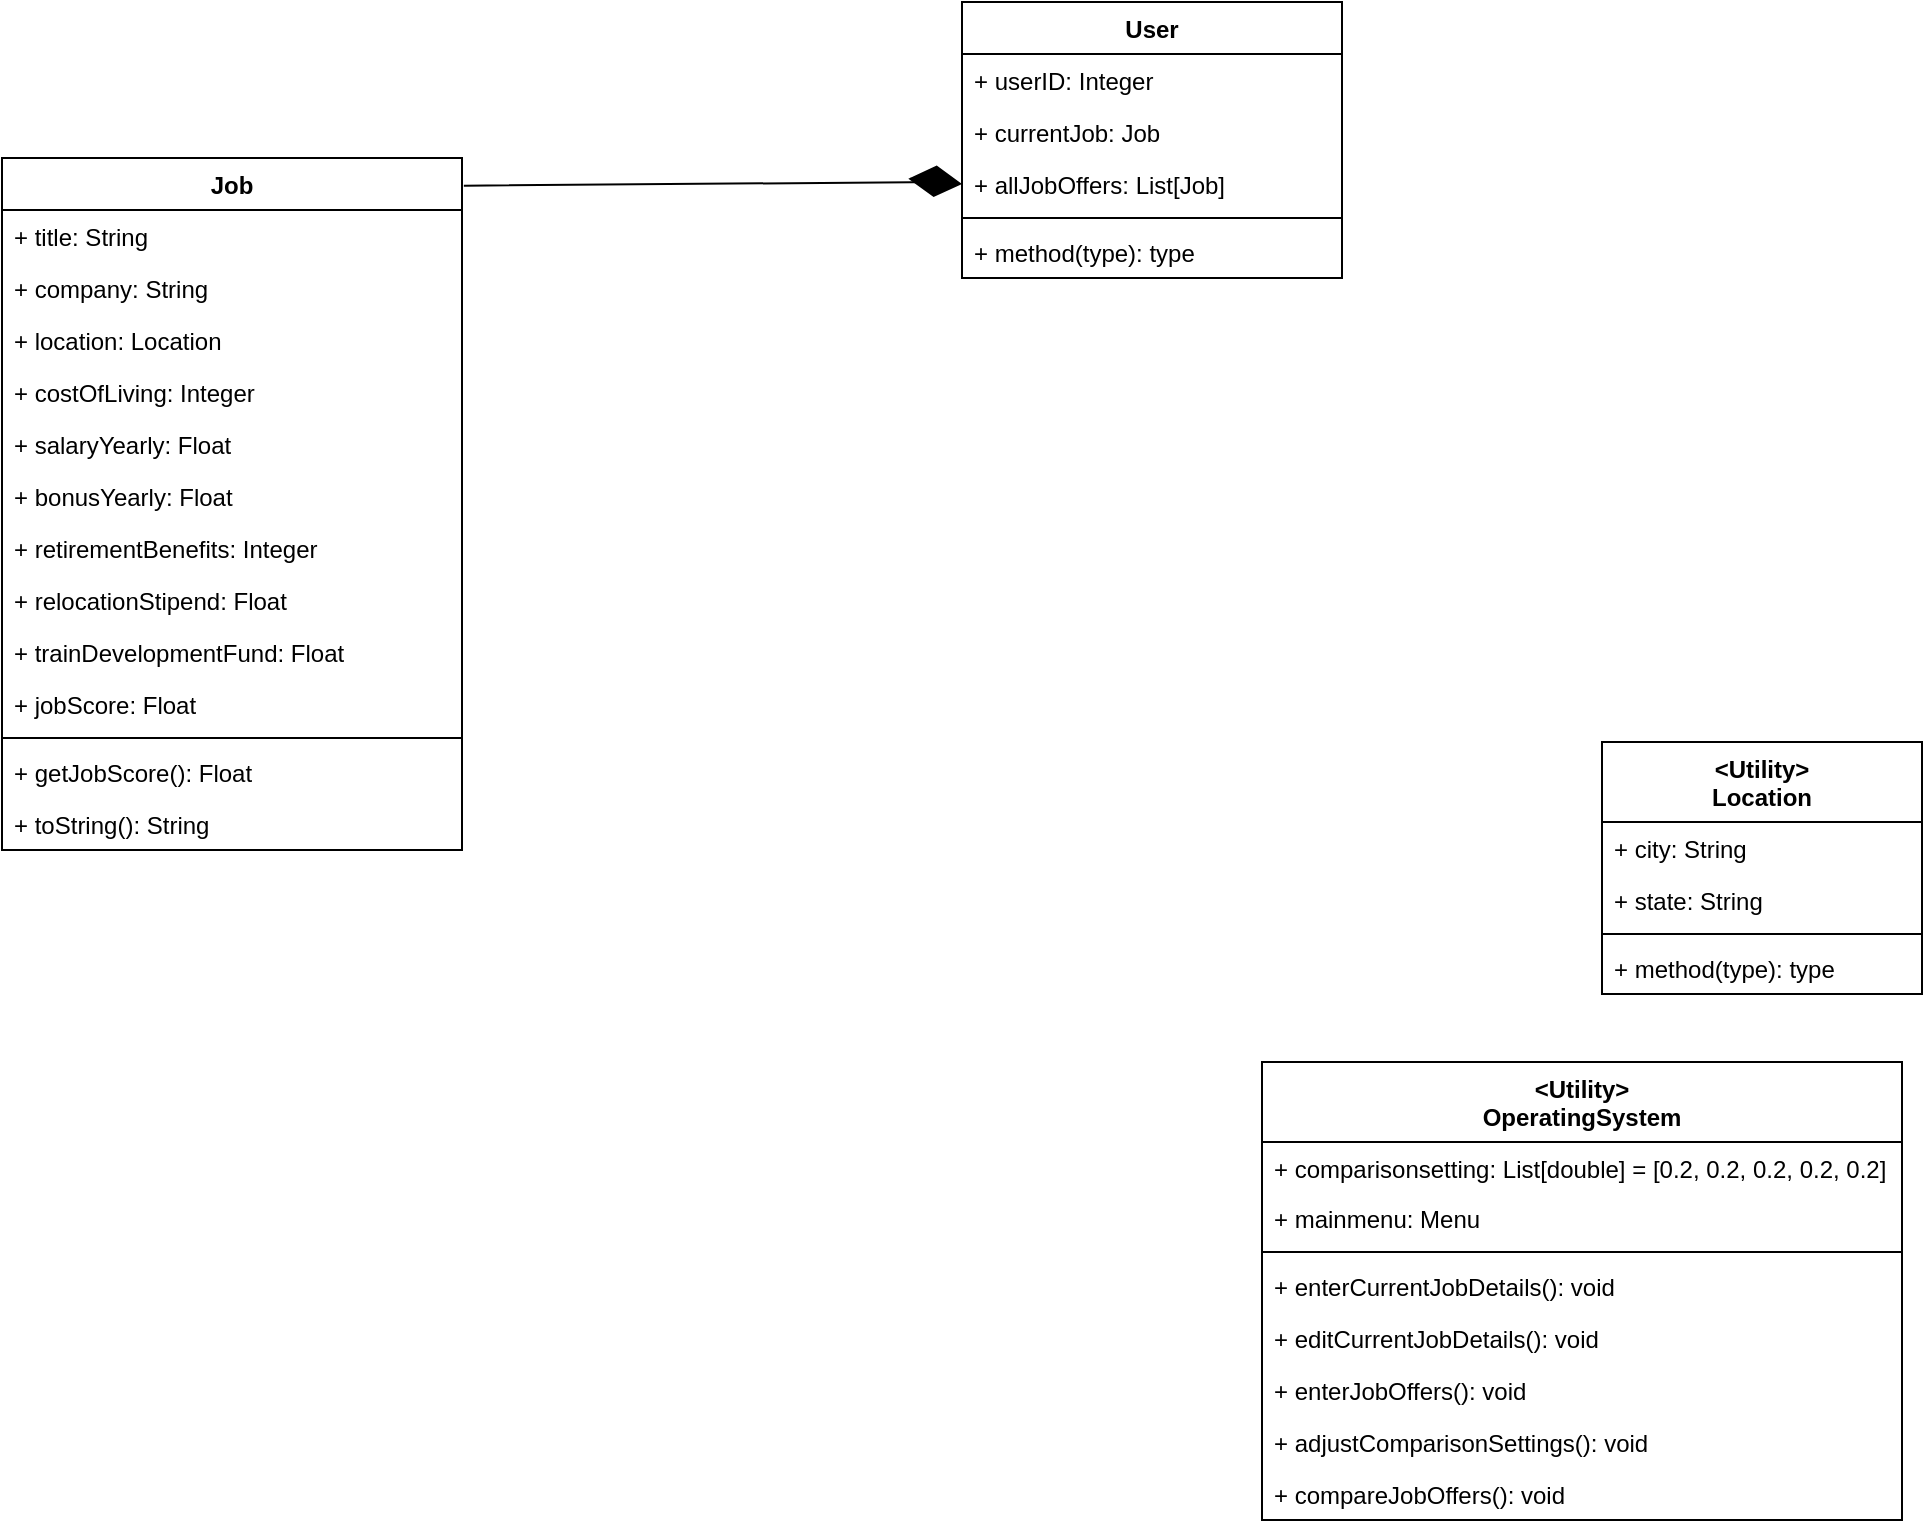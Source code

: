 <mxfile version="20.0.0" type="github">
  <diagram id="JBho1EpANQFkNCVN4G97" name="Page-1">
    <mxGraphModel dx="1955" dy="941" grid="1" gridSize="10" guides="1" tooltips="1" connect="1" arrows="1" fold="1" page="1" pageScale="1" pageWidth="1100" pageHeight="850" math="0" shadow="0">
      <root>
        <mxCell id="0" />
        <mxCell id="1" parent="0" />
        <mxCell id="_Z1VF89pMIWQ78wcxOfH-2" value="&lt;Utility&gt; &#xa;OperatingSystem" style="swimlane;fontStyle=1;align=center;verticalAlign=top;childLayout=stackLayout;horizontal=1;startSize=40;horizontalStack=0;resizeParent=1;resizeParentMax=0;resizeLast=0;collapsible=1;marginBottom=0;" parent="1" vertex="1">
          <mxGeometry x="710" y="600" width="320" height="229" as="geometry" />
        </mxCell>
        <mxCell id="_Z1VF89pMIWQ78wcxOfH-18" value="+ comparisonsetting: List[double] = [0.2, 0.2, 0.2, 0.2, 0.2]" style="text;strokeColor=none;fillColor=none;align=left;verticalAlign=top;spacingLeft=4;spacingRight=4;overflow=hidden;rotatable=0;points=[[0,0.5],[1,0.5]];portConstraint=eastwest;" parent="_Z1VF89pMIWQ78wcxOfH-2" vertex="1">
          <mxGeometry y="40" width="320" height="25" as="geometry" />
        </mxCell>
        <mxCell id="_Z1VF89pMIWQ78wcxOfH-3" value="+ mainmenu: Menu" style="text;strokeColor=none;fillColor=none;align=left;verticalAlign=top;spacingLeft=4;spacingRight=4;overflow=hidden;rotatable=0;points=[[0,0.5],[1,0.5]];portConstraint=eastwest;" parent="_Z1VF89pMIWQ78wcxOfH-2" vertex="1">
          <mxGeometry y="65" width="320" height="26" as="geometry" />
        </mxCell>
        <mxCell id="_Z1VF89pMIWQ78wcxOfH-4" value="" style="line;strokeWidth=1;fillColor=none;align=left;verticalAlign=middle;spacingTop=-1;spacingLeft=3;spacingRight=3;rotatable=0;labelPosition=right;points=[];portConstraint=eastwest;" parent="_Z1VF89pMIWQ78wcxOfH-2" vertex="1">
          <mxGeometry y="91" width="320" height="8" as="geometry" />
        </mxCell>
        <mxCell id="_Z1VF89pMIWQ78wcxOfH-19" value="+ enterCurrentJobDetails(): void&#xa;" style="text;strokeColor=none;fillColor=none;align=left;verticalAlign=top;spacingLeft=4;spacingRight=4;overflow=hidden;rotatable=0;points=[[0,0.5],[1,0.5]];portConstraint=eastwest;" parent="_Z1VF89pMIWQ78wcxOfH-2" vertex="1">
          <mxGeometry y="99" width="320" height="26" as="geometry" />
        </mxCell>
        <mxCell id="_Z1VF89pMIWQ78wcxOfH-22" value="+ editCurrentJobDetails(): void&#xa;" style="text;strokeColor=none;fillColor=none;align=left;verticalAlign=top;spacingLeft=4;spacingRight=4;overflow=hidden;rotatable=0;points=[[0,0.5],[1,0.5]];portConstraint=eastwest;" parent="_Z1VF89pMIWQ78wcxOfH-2" vertex="1">
          <mxGeometry y="125" width="320" height="26" as="geometry" />
        </mxCell>
        <mxCell id="_Z1VF89pMIWQ78wcxOfH-20" value="+ enterJobOffers(): void&#xa;" style="text;strokeColor=none;fillColor=none;align=left;verticalAlign=top;spacingLeft=4;spacingRight=4;overflow=hidden;rotatable=0;points=[[0,0.5],[1,0.5]];portConstraint=eastwest;" parent="_Z1VF89pMIWQ78wcxOfH-2" vertex="1">
          <mxGeometry y="151" width="320" height="26" as="geometry" />
        </mxCell>
        <mxCell id="_Z1VF89pMIWQ78wcxOfH-21" value="+ adjustComparisonSettings(): void&#xa;" style="text;strokeColor=none;fillColor=none;align=left;verticalAlign=top;spacingLeft=4;spacingRight=4;overflow=hidden;rotatable=0;points=[[0,0.5],[1,0.5]];portConstraint=eastwest;" parent="_Z1VF89pMIWQ78wcxOfH-2" vertex="1">
          <mxGeometry y="177" width="320" height="26" as="geometry" />
        </mxCell>
        <mxCell id="_Z1VF89pMIWQ78wcxOfH-5" value="+ compareJobOffers(): void&#xa;" style="text;strokeColor=none;fillColor=none;align=left;verticalAlign=top;spacingLeft=4;spacingRight=4;overflow=hidden;rotatable=0;points=[[0,0.5],[1,0.5]];portConstraint=eastwest;" parent="_Z1VF89pMIWQ78wcxOfH-2" vertex="1">
          <mxGeometry y="203" width="320" height="26" as="geometry" />
        </mxCell>
        <mxCell id="_Z1VF89pMIWQ78wcxOfH-6" value="&lt;Utility&gt; &#xa;Location" style="swimlane;fontStyle=1;align=center;verticalAlign=top;childLayout=stackLayout;horizontal=1;startSize=40;horizontalStack=0;resizeParent=1;resizeParentMax=0;resizeLast=0;collapsible=1;marginBottom=0;" parent="1" vertex="1">
          <mxGeometry x="880" y="440" width="160" height="126" as="geometry" />
        </mxCell>
        <mxCell id="_Z1VF89pMIWQ78wcxOfH-7" value="+ city: String" style="text;strokeColor=none;fillColor=none;align=left;verticalAlign=top;spacingLeft=4;spacingRight=4;overflow=hidden;rotatable=0;points=[[0,0.5],[1,0.5]];portConstraint=eastwest;" parent="_Z1VF89pMIWQ78wcxOfH-6" vertex="1">
          <mxGeometry y="40" width="160" height="26" as="geometry" />
        </mxCell>
        <mxCell id="_Z1VF89pMIWQ78wcxOfH-32" value="+ state: String" style="text;strokeColor=none;fillColor=none;align=left;verticalAlign=top;spacingLeft=4;spacingRight=4;overflow=hidden;rotatable=0;points=[[0,0.5],[1,0.5]];portConstraint=eastwest;" parent="_Z1VF89pMIWQ78wcxOfH-6" vertex="1">
          <mxGeometry y="66" width="160" height="26" as="geometry" />
        </mxCell>
        <mxCell id="_Z1VF89pMIWQ78wcxOfH-8" value="" style="line;strokeWidth=1;fillColor=none;align=left;verticalAlign=middle;spacingTop=-1;spacingLeft=3;spacingRight=3;rotatable=0;labelPosition=right;points=[];portConstraint=eastwest;" parent="_Z1VF89pMIWQ78wcxOfH-6" vertex="1">
          <mxGeometry y="92" width="160" height="8" as="geometry" />
        </mxCell>
        <mxCell id="_Z1VF89pMIWQ78wcxOfH-9" value="+ method(type): type" style="text;strokeColor=none;fillColor=none;align=left;verticalAlign=top;spacingLeft=4;spacingRight=4;overflow=hidden;rotatable=0;points=[[0,0.5],[1,0.5]];portConstraint=eastwest;" parent="_Z1VF89pMIWQ78wcxOfH-6" vertex="1">
          <mxGeometry y="100" width="160" height="26" as="geometry" />
        </mxCell>
        <mxCell id="_Z1VF89pMIWQ78wcxOfH-10" value="User" style="swimlane;fontStyle=1;align=center;verticalAlign=top;childLayout=stackLayout;horizontal=1;startSize=26;horizontalStack=0;resizeParent=1;resizeParentMax=0;resizeLast=0;collapsible=1;marginBottom=0;" parent="1" vertex="1">
          <mxGeometry x="560" y="70" width="190" height="138" as="geometry" />
        </mxCell>
        <mxCell id="_Z1VF89pMIWQ78wcxOfH-11" value="+ userID: Integer" style="text;strokeColor=none;fillColor=none;align=left;verticalAlign=top;spacingLeft=4;spacingRight=4;overflow=hidden;rotatable=0;points=[[0,0.5],[1,0.5]];portConstraint=eastwest;" parent="_Z1VF89pMIWQ78wcxOfH-10" vertex="1">
          <mxGeometry y="26" width="190" height="26" as="geometry" />
        </mxCell>
        <mxCell id="_Z1VF89pMIWQ78wcxOfH-49" value="+ currentJob: Job" style="text;strokeColor=none;fillColor=none;align=left;verticalAlign=top;spacingLeft=4;spacingRight=4;overflow=hidden;rotatable=0;points=[[0,0.5],[1,0.5]];portConstraint=eastwest;" parent="_Z1VF89pMIWQ78wcxOfH-10" vertex="1">
          <mxGeometry y="52" width="190" height="26" as="geometry" />
        </mxCell>
        <mxCell id="_Z1VF89pMIWQ78wcxOfH-51" value="+ allJobOffers: List[Job]" style="text;strokeColor=none;fillColor=none;align=left;verticalAlign=top;spacingLeft=4;spacingRight=4;overflow=hidden;rotatable=0;points=[[0,0.5],[1,0.5]];portConstraint=eastwest;" parent="_Z1VF89pMIWQ78wcxOfH-10" vertex="1">
          <mxGeometry y="78" width="190" height="26" as="geometry" />
        </mxCell>
        <mxCell id="_Z1VF89pMIWQ78wcxOfH-12" value="" style="line;strokeWidth=1;fillColor=none;align=left;verticalAlign=middle;spacingTop=-1;spacingLeft=3;spacingRight=3;rotatable=0;labelPosition=right;points=[];portConstraint=eastwest;" parent="_Z1VF89pMIWQ78wcxOfH-10" vertex="1">
          <mxGeometry y="104" width="190" height="8" as="geometry" />
        </mxCell>
        <mxCell id="_Z1VF89pMIWQ78wcxOfH-13" value="+ method(type): type" style="text;strokeColor=none;fillColor=none;align=left;verticalAlign=top;spacingLeft=4;spacingRight=4;overflow=hidden;rotatable=0;points=[[0,0.5],[1,0.5]];portConstraint=eastwest;" parent="_Z1VF89pMIWQ78wcxOfH-10" vertex="1">
          <mxGeometry y="112" width="190" height="26" as="geometry" />
        </mxCell>
        <mxCell id="_Z1VF89pMIWQ78wcxOfH-23" value="Job" style="swimlane;fontStyle=1;align=center;verticalAlign=top;childLayout=stackLayout;horizontal=1;startSize=26;horizontalStack=0;resizeParent=1;resizeParentMax=0;resizeLast=0;collapsible=1;marginBottom=0;" parent="1" vertex="1">
          <mxGeometry x="80" y="148" width="230" height="346" as="geometry" />
        </mxCell>
        <mxCell id="_Z1VF89pMIWQ78wcxOfH-24" value="+ title: String" style="text;strokeColor=none;fillColor=none;align=left;verticalAlign=top;spacingLeft=4;spacingRight=4;overflow=hidden;rotatable=0;points=[[0,0.5],[1,0.5]];portConstraint=eastwest;" parent="_Z1VF89pMIWQ78wcxOfH-23" vertex="1">
          <mxGeometry y="26" width="230" height="26" as="geometry" />
        </mxCell>
        <mxCell id="_Z1VF89pMIWQ78wcxOfH-28" value="+ company: String" style="text;strokeColor=none;fillColor=none;align=left;verticalAlign=top;spacingLeft=4;spacingRight=4;overflow=hidden;rotatable=0;points=[[0,0.5],[1,0.5]];portConstraint=eastwest;" parent="_Z1VF89pMIWQ78wcxOfH-23" vertex="1">
          <mxGeometry y="52" width="230" height="26" as="geometry" />
        </mxCell>
        <mxCell id="_Z1VF89pMIWQ78wcxOfH-31" value="+ location: Location" style="text;strokeColor=none;fillColor=none;align=left;verticalAlign=top;spacingLeft=4;spacingRight=4;overflow=hidden;rotatable=0;points=[[0,0.5],[1,0.5]];portConstraint=eastwest;" parent="_Z1VF89pMIWQ78wcxOfH-23" vertex="1">
          <mxGeometry y="78" width="230" height="26" as="geometry" />
        </mxCell>
        <mxCell id="_Z1VF89pMIWQ78wcxOfH-29" value="+ costOfLiving: Integer" style="text;strokeColor=none;fillColor=none;align=left;verticalAlign=top;spacingLeft=4;spacingRight=4;overflow=hidden;rotatable=0;points=[[0,0.5],[1,0.5]];portConstraint=eastwest;" parent="_Z1VF89pMIWQ78wcxOfH-23" vertex="1">
          <mxGeometry y="104" width="230" height="26" as="geometry" />
        </mxCell>
        <mxCell id="_Z1VF89pMIWQ78wcxOfH-30" value="+ salaryYearly: Float" style="text;strokeColor=none;fillColor=none;align=left;verticalAlign=top;spacingLeft=4;spacingRight=4;overflow=hidden;rotatable=0;points=[[0,0.5],[1,0.5]];portConstraint=eastwest;" parent="_Z1VF89pMIWQ78wcxOfH-23" vertex="1">
          <mxGeometry y="130" width="230" height="26" as="geometry" />
        </mxCell>
        <mxCell id="_Z1VF89pMIWQ78wcxOfH-27" value="+ bonusYearly: Float" style="text;strokeColor=none;fillColor=none;align=left;verticalAlign=top;spacingLeft=4;spacingRight=4;overflow=hidden;rotatable=0;points=[[0,0.5],[1,0.5]];portConstraint=eastwest;" parent="_Z1VF89pMIWQ78wcxOfH-23" vertex="1">
          <mxGeometry y="156" width="230" height="26" as="geometry" />
        </mxCell>
        <mxCell id="_Z1VF89pMIWQ78wcxOfH-45" value="+ retirementBenefits: Integer" style="text;strokeColor=none;fillColor=none;align=left;verticalAlign=top;spacingLeft=4;spacingRight=4;overflow=hidden;rotatable=0;points=[[0,0.5],[1,0.5]];portConstraint=eastwest;" parent="_Z1VF89pMIWQ78wcxOfH-23" vertex="1">
          <mxGeometry y="182" width="230" height="26" as="geometry" />
        </mxCell>
        <mxCell id="_Z1VF89pMIWQ78wcxOfH-33" value="+ relocationStipend: Float" style="text;strokeColor=none;fillColor=none;align=left;verticalAlign=top;spacingLeft=4;spacingRight=4;overflow=hidden;rotatable=0;points=[[0,0.5],[1,0.5]];portConstraint=eastwest;" parent="_Z1VF89pMIWQ78wcxOfH-23" vertex="1">
          <mxGeometry y="208" width="230" height="26" as="geometry" />
        </mxCell>
        <mxCell id="_Z1VF89pMIWQ78wcxOfH-46" value="+ trainDevelopmentFund: Float" style="text;strokeColor=none;fillColor=none;align=left;verticalAlign=top;spacingLeft=4;spacingRight=4;overflow=hidden;rotatable=0;points=[[0,0.5],[1,0.5]];portConstraint=eastwest;" parent="_Z1VF89pMIWQ78wcxOfH-23" vertex="1">
          <mxGeometry y="234" width="230" height="26" as="geometry" />
        </mxCell>
        <mxCell id="_Z1VF89pMIWQ78wcxOfH-48" value="+ jobScore: Float" style="text;strokeColor=none;fillColor=none;align=left;verticalAlign=top;spacingLeft=4;spacingRight=4;overflow=hidden;rotatable=0;points=[[0,0.5],[1,0.5]];portConstraint=eastwest;" parent="_Z1VF89pMIWQ78wcxOfH-23" vertex="1">
          <mxGeometry y="260" width="230" height="26" as="geometry" />
        </mxCell>
        <mxCell id="_Z1VF89pMIWQ78wcxOfH-25" value="" style="line;strokeWidth=1;fillColor=none;align=left;verticalAlign=middle;spacingTop=-1;spacingLeft=3;spacingRight=3;rotatable=0;labelPosition=right;points=[];portConstraint=eastwest;" parent="_Z1VF89pMIWQ78wcxOfH-23" vertex="1">
          <mxGeometry y="286" width="230" height="8" as="geometry" />
        </mxCell>
        <mxCell id="_Z1VF89pMIWQ78wcxOfH-26" value="+ getJobScore(): Float" style="text;strokeColor=none;fillColor=none;align=left;verticalAlign=top;spacingLeft=4;spacingRight=4;overflow=hidden;rotatable=0;points=[[0,0.5],[1,0.5]];portConstraint=eastwest;" parent="_Z1VF89pMIWQ78wcxOfH-23" vertex="1">
          <mxGeometry y="294" width="230" height="26" as="geometry" />
        </mxCell>
        <mxCell id="_Z1VF89pMIWQ78wcxOfH-50" value="+ toString(): String" style="text;strokeColor=none;fillColor=none;align=left;verticalAlign=top;spacingLeft=4;spacingRight=4;overflow=hidden;rotatable=0;points=[[0,0.5],[1,0.5]];portConstraint=eastwest;" parent="_Z1VF89pMIWQ78wcxOfH-23" vertex="1">
          <mxGeometry y="320" width="230" height="26" as="geometry" />
        </mxCell>
        <mxCell id="ieZV8B8GoD7YB2Mfcq7u-1" value="" style="endArrow=diamondThin;endFill=1;endSize=24;html=1;rounded=0;entryX=0;entryY=0.5;entryDx=0;entryDy=0;exitX=1.004;exitY=0.04;exitDx=0;exitDy=0;exitPerimeter=0;" edge="1" parent="1" source="_Z1VF89pMIWQ78wcxOfH-23" target="_Z1VF89pMIWQ78wcxOfH-51">
          <mxGeometry width="160" relative="1" as="geometry">
            <mxPoint x="250" y="210" as="sourcePoint" />
            <mxPoint x="410" y="210" as="targetPoint" />
            <Array as="points">
              <mxPoint x="550" y="160" />
            </Array>
          </mxGeometry>
        </mxCell>
      </root>
    </mxGraphModel>
  </diagram>
</mxfile>
